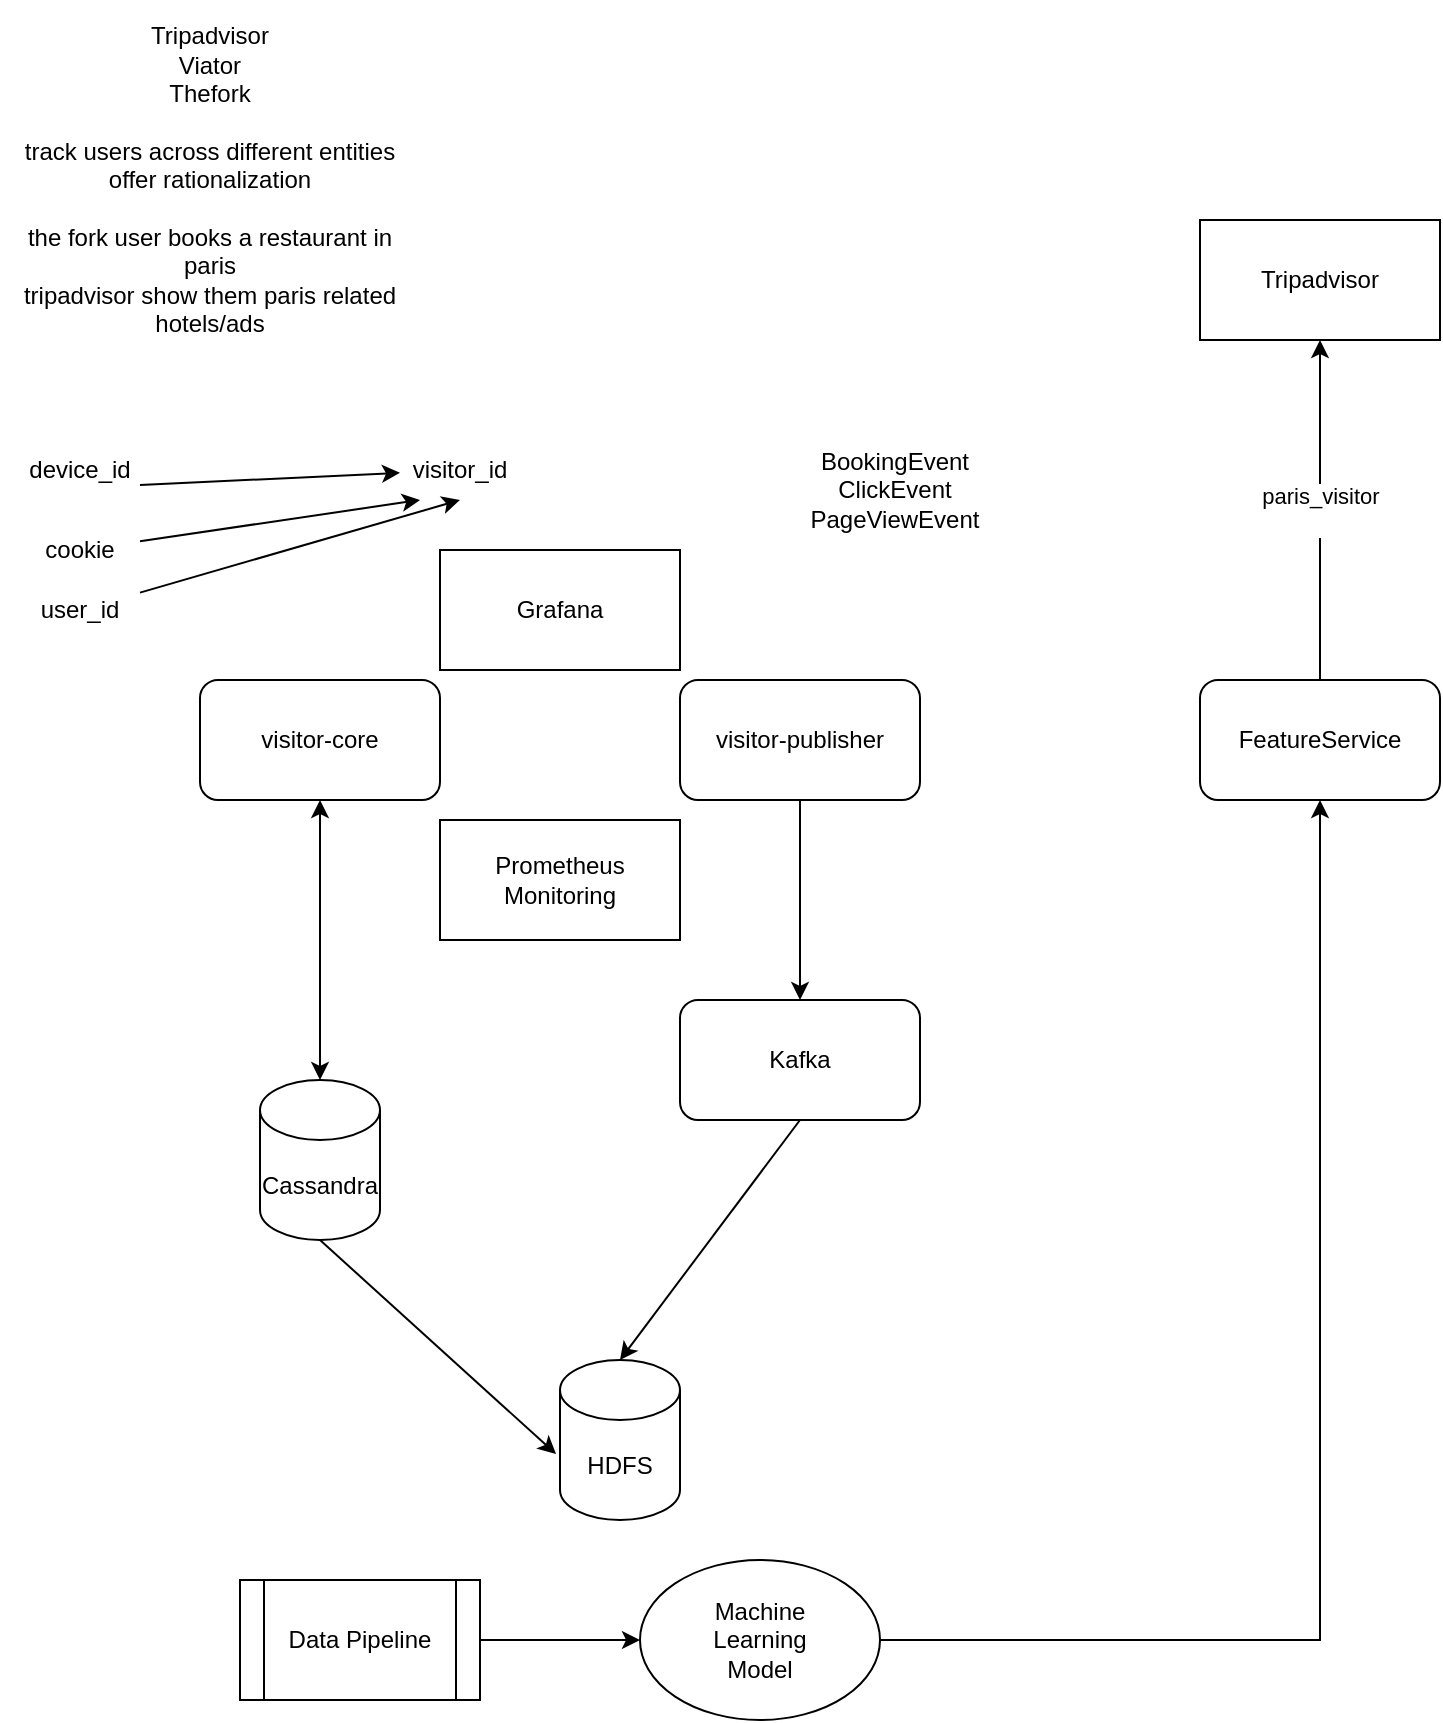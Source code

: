 <mxfile version="16.6.2" type="github" pages="2"><diagram id="MjzZF0ucZZPtLfavg_EA" name="Page-1"><mxGraphModel dx="946" dy="515" grid="1" gridSize="10" guides="1" tooltips="1" connect="1" arrows="1" fold="1" page="1" pageScale="1" pageWidth="850" pageHeight="1100" math="0" shadow="0"><root><mxCell id="0"/><mxCell id="1" parent="0"/><mxCell id="Gco76IklWusw2grz20C6-2" value="&lt;div&gt;Tripadvisor&lt;/div&gt;&lt;div&gt;Viator&lt;/div&gt;&lt;div&gt;Thefork&lt;/div&gt;&lt;div&gt;&lt;br&gt;&lt;/div&gt;&lt;div&gt;track users across different entities&lt;/div&gt;&lt;div&gt;offer rationalization&lt;/div&gt;&lt;div&gt;&lt;br&gt;&lt;/div&gt;&lt;div&gt;the fork user books a restaurant in paris&lt;/div&gt;&lt;div&gt;tripadvisor show them paris related hotels/ads&lt;br&gt;&lt;/div&gt;" style="text;html=1;strokeColor=none;fillColor=none;align=center;verticalAlign=middle;whiteSpace=wrap;rounded=0;" vertex="1" parent="1"><mxGeometry x="30" y="10" width="210" height="180" as="geometry"/></mxCell><mxCell id="Gco76IklWusw2grz20C6-3" value="visitor-core" style="rounded=1;whiteSpace=wrap;html=1;" vertex="1" parent="1"><mxGeometry x="130" y="350" width="120" height="60" as="geometry"/></mxCell><mxCell id="Gco76IklWusw2grz20C6-4" value="device_id" style="text;html=1;strokeColor=none;fillColor=none;align=center;verticalAlign=middle;whiteSpace=wrap;rounded=0;" vertex="1" parent="1"><mxGeometry x="40" y="230" width="60" height="30" as="geometry"/></mxCell><mxCell id="Gco76IklWusw2grz20C6-5" value="visitor_id" style="text;html=1;strokeColor=none;fillColor=none;align=center;verticalAlign=middle;whiteSpace=wrap;rounded=0;" vertex="1" parent="1"><mxGeometry x="230" y="230" width="60" height="30" as="geometry"/></mxCell><mxCell id="Gco76IklWusw2grz20C6-6" value="cookie" style="text;html=1;strokeColor=none;fillColor=none;align=center;verticalAlign=middle;whiteSpace=wrap;rounded=0;" vertex="1" parent="1"><mxGeometry x="40" y="270" width="60" height="30" as="geometry"/></mxCell><mxCell id="Gco76IklWusw2grz20C6-7" value="user_id" style="text;html=1;strokeColor=none;fillColor=none;align=center;verticalAlign=middle;whiteSpace=wrap;rounded=0;" vertex="1" parent="1"><mxGeometry x="40" y="300" width="60" height="30" as="geometry"/></mxCell><mxCell id="Gco76IklWusw2grz20C6-8" value="" style="endArrow=classic;html=1;rounded=0;exitX=1;exitY=0.75;exitDx=0;exitDy=0;" edge="1" parent="1" source="Gco76IklWusw2grz20C6-4" target="Gco76IklWusw2grz20C6-5"><mxGeometry width="50" height="50" relative="1" as="geometry"><mxPoint x="250" y="330" as="sourcePoint"/><mxPoint x="300" y="280" as="targetPoint"/></mxGeometry></mxCell><mxCell id="Gco76IklWusw2grz20C6-9" value="" style="endArrow=classic;html=1;rounded=0;" edge="1" parent="1" source="Gco76IklWusw2grz20C6-6"><mxGeometry width="50" height="50" relative="1" as="geometry"><mxPoint x="240" y="330" as="sourcePoint"/><mxPoint x="240" y="260" as="targetPoint"/></mxGeometry></mxCell><mxCell id="Gco76IklWusw2grz20C6-10" value="" style="endArrow=classic;html=1;rounded=0;entryX=0.5;entryY=1;entryDx=0;entryDy=0;" edge="1" parent="1" source="Gco76IklWusw2grz20C6-7" target="Gco76IklWusw2grz20C6-5"><mxGeometry width="50" height="50" relative="1" as="geometry"><mxPoint x="310" y="380" as="sourcePoint"/><mxPoint x="360" y="330" as="targetPoint"/></mxGeometry></mxCell><mxCell id="Gco76IklWusw2grz20C6-11" value="visitor-publisher" style="rounded=1;whiteSpace=wrap;html=1;" vertex="1" parent="1"><mxGeometry x="370" y="350" width="120" height="60" as="geometry"/></mxCell><mxCell id="Gco76IklWusw2grz20C6-12" value="&lt;div&gt;BookingEvent&lt;/div&gt;&lt;div&gt;ClickEvent&lt;/div&gt;&lt;div&gt;PageViewEvent&lt;br&gt;&lt;/div&gt;" style="text;html=1;strokeColor=none;fillColor=none;align=center;verticalAlign=middle;whiteSpace=wrap;rounded=0;" vertex="1" parent="1"><mxGeometry x="395" y="240" width="165" height="30" as="geometry"/></mxCell><mxCell id="Gco76IklWusw2grz20C6-13" value="Cassandra" style="shape=cylinder3;whiteSpace=wrap;html=1;boundedLbl=1;backgroundOutline=1;size=15;" vertex="1" parent="1"><mxGeometry x="160" y="550" width="60" height="80" as="geometry"/></mxCell><mxCell id="Gco76IklWusw2grz20C6-14" value="" style="endArrow=classic;startArrow=classic;html=1;rounded=0;entryX=0.5;entryY=1;entryDx=0;entryDy=0;exitX=0.5;exitY=0;exitDx=0;exitDy=0;exitPerimeter=0;" edge="1" parent="1" source="Gco76IklWusw2grz20C6-13" target="Gco76IklWusw2grz20C6-3"><mxGeometry width="50" height="50" relative="1" as="geometry"><mxPoint x="210" y="520" as="sourcePoint"/><mxPoint x="260" y="470" as="targetPoint"/></mxGeometry></mxCell><mxCell id="Gco76IklWusw2grz20C6-16" value="Kafka" style="rounded=1;whiteSpace=wrap;html=1;" vertex="1" parent="1"><mxGeometry x="370" y="510" width="120" height="60" as="geometry"/></mxCell><mxCell id="Gco76IklWusw2grz20C6-17" value="" style="endArrow=classic;html=1;rounded=0;exitX=0.5;exitY=1;exitDx=0;exitDy=0;entryX=0.5;entryY=0;entryDx=0;entryDy=0;" edge="1" parent="1" source="Gco76IklWusw2grz20C6-11" target="Gco76IklWusw2grz20C6-16"><mxGeometry width="50" height="50" relative="1" as="geometry"><mxPoint x="600" y="510" as="sourcePoint"/><mxPoint x="650" y="460" as="targetPoint"/></mxGeometry></mxCell><mxCell id="Gco76IklWusw2grz20C6-18" value="HDFS" style="shape=cylinder3;whiteSpace=wrap;html=1;boundedLbl=1;backgroundOutline=1;size=15;" vertex="1" parent="1"><mxGeometry x="310" y="690" width="60" height="80" as="geometry"/></mxCell><mxCell id="Gco76IklWusw2grz20C6-19" value="" style="endArrow=classic;html=1;rounded=0;exitX=0.5;exitY=1;exitDx=0;exitDy=0;entryX=0.5;entryY=0;entryDx=0;entryDy=0;entryPerimeter=0;" edge="1" parent="1" source="Gco76IklWusw2grz20C6-16" target="Gco76IklWusw2grz20C6-18"><mxGeometry width="50" height="50" relative="1" as="geometry"><mxPoint x="470" y="660" as="sourcePoint"/><mxPoint x="520" y="610" as="targetPoint"/></mxGeometry></mxCell><mxCell id="Gco76IklWusw2grz20C6-20" value="" style="endArrow=classic;html=1;rounded=0;exitX=0.5;exitY=1;exitDx=0;exitDy=0;exitPerimeter=0;entryX=-0.033;entryY=0.588;entryDx=0;entryDy=0;entryPerimeter=0;" edge="1" parent="1" source="Gco76IklWusw2grz20C6-13" target="Gco76IklWusw2grz20C6-18"><mxGeometry width="50" height="50" relative="1" as="geometry"><mxPoint x="170" y="730" as="sourcePoint"/><mxPoint x="220" y="680" as="targetPoint"/></mxGeometry></mxCell><mxCell id="Gco76IklWusw2grz20C6-24" style="edgeStyle=orthogonalEdgeStyle;rounded=0;orthogonalLoop=1;jettySize=auto;html=1;" edge="1" parent="1" source="Gco76IklWusw2grz20C6-21" target="Gco76IklWusw2grz20C6-22"><mxGeometry relative="1" as="geometry"/></mxCell><mxCell id="Gco76IklWusw2grz20C6-21" value="Data Pipeline" style="shape=process;whiteSpace=wrap;html=1;backgroundOutline=1;" vertex="1" parent="1"><mxGeometry x="150" y="800" width="120" height="60" as="geometry"/></mxCell><mxCell id="Gco76IklWusw2grz20C6-25" style="edgeStyle=orthogonalEdgeStyle;rounded=0;orthogonalLoop=1;jettySize=auto;html=1;" edge="1" parent="1" source="Gco76IklWusw2grz20C6-22" target="Gco76IklWusw2grz20C6-23"><mxGeometry relative="1" as="geometry"/></mxCell><mxCell id="Gco76IklWusw2grz20C6-22" value="&lt;div&gt;Machine &lt;br&gt;&lt;/div&gt;&lt;div&gt;Learning&lt;/div&gt;&lt;div&gt;Model&lt;br&gt;&lt;/div&gt;" style="ellipse;whiteSpace=wrap;html=1;" vertex="1" parent="1"><mxGeometry x="350" y="790" width="120" height="80" as="geometry"/></mxCell><mxCell id="Gco76IklWusw2grz20C6-23" value="FeatureService" style="rounded=1;whiteSpace=wrap;html=1;" vertex="1" parent="1"><mxGeometry x="630" y="350" width="120" height="60" as="geometry"/></mxCell><mxCell id="Gco76IklWusw2grz20C6-26" value="Tripadvisor" style="rounded=0;whiteSpace=wrap;html=1;" vertex="1" parent="1"><mxGeometry x="630" y="120" width="120" height="60" as="geometry"/></mxCell><mxCell id="Gco76IklWusw2grz20C6-27" value="&lt;div&gt;paris_visitor&lt;/div&gt;&lt;div&gt;&lt;br&gt;&lt;/div&gt;" style="endArrow=classic;html=1;rounded=0;entryX=0.5;entryY=1;entryDx=0;entryDy=0;" edge="1" parent="1" source="Gco76IklWusw2grz20C6-23" target="Gco76IklWusw2grz20C6-26"><mxGeometry width="50" height="50" relative="1" as="geometry"><mxPoint x="680" y="280" as="sourcePoint"/><mxPoint x="730" y="230" as="targetPoint"/></mxGeometry></mxCell><mxCell id="Gco76IklWusw2grz20C6-28" value="&lt;div&gt;Prometheus&lt;/div&gt;&lt;div&gt;Monitoring&lt;br&gt;&lt;/div&gt;" style="rounded=0;whiteSpace=wrap;html=1;" vertex="1" parent="1"><mxGeometry x="250" y="420" width="120" height="60" as="geometry"/></mxCell><mxCell id="Gco76IklWusw2grz20C6-29" value="Grafana" style="rounded=0;whiteSpace=wrap;html=1;" vertex="1" parent="1"><mxGeometry x="250" y="285" width="120" height="60" as="geometry"/></mxCell></root></mxGraphModel></diagram><diagram id="qI_KxqB9NsyWhvN4n5gF" name="Page-2"><mxGraphModel dx="946" dy="515" grid="1" gridSize="10" guides="1" tooltips="1" connect="1" arrows="1" fold="1" page="1" pageScale="1" pageWidth="850" pageHeight="1100" math="0" shadow="0"><root><mxCell id="gmjbGK6PwL37CD9DNDYc-0"/><mxCell id="gmjbGK6PwL37CD9DNDYc-1" parent="gmjbGK6PwL37CD9DNDYc-0"/><mxCell id="gmjbGK6PwL37CD9DNDYc-3" value="Design a system that will receive and execute orders for buying and selling cryptocurrency. Users of the system should be able to add orders for immediate execution, schedule orders, cancel orders and should receive notifications when scheduled orders get executed.&lt;br&gt;Our system doesn’t execute the orders itself, but rather connects to multiple exchanges and picks the one which offers the best execution, based on price and latency. (Coinbase, Binanace, Gemini, ...)&lt;br&gt;" style="text;html=1;strokeColor=none;fillColor=none;spacing=5;spacingTop=-20;whiteSpace=wrap;overflow=hidden;rounded=0;" vertex="1" parent="gmjbGK6PwL37CD9DNDYc-1"><mxGeometry x="10" y="20" width="260" height="200" as="geometry"/></mxCell><mxCell id="gmjbGK6PwL37CD9DNDYc-4" value="&lt;div&gt;Client API for Orders&lt;/div&gt;&lt;div&gt;&lt;br&gt;&lt;/div&gt;&lt;div&gt;POST /orders/&lt;/div&gt;&lt;div&gt;GET /orders/&lt;br&gt;&lt;/div&gt;&lt;div&gt;GER /orders/order_id&lt;br&gt;&lt;/div&gt;&lt;div&gt;DELETE /orders/order_id&lt;br&gt;&lt;/div&gt;" style="text;html=1;strokeColor=none;fillColor=none;align=center;verticalAlign=middle;whiteSpace=wrap;rounded=0;" vertex="1" parent="gmjbGK6PwL37CD9DNDYc-1"><mxGeometry x="35" y="250" width="195" height="130" as="geometry"/></mxCell><mxCell id="gmjbGK6PwL37CD9DNDYc-5" value="Service for exchanges to pick one" style="text;html=1;strokeColor=none;fillColor=none;align=center;verticalAlign=middle;whiteSpace=wrap;rounded=0;" vertex="1" parent="gmjbGK6PwL37CD9DNDYc-1"><mxGeometry x="50" y="420" width="130" height="50" as="geometry"/></mxCell><mxCell id="gmjbGK6PwL37CD9DNDYc-6" value="Notification Service" style="rounded=1;whiteSpace=wrap;html=1;" vertex="1" parent="gmjbGK6PwL37CD9DNDYc-1"><mxGeometry x="450" y="630" width="120" height="60" as="geometry"/></mxCell><mxCell id="gmjbGK6PwL37CD9DNDYc-7" value="&lt;div&gt;Order&lt;/div&gt;&lt;div&gt;order_id&lt;/div&gt;&lt;div&gt;status&lt;br&gt;&lt;/div&gt;&lt;div&gt;amount&lt;br&gt;&lt;/div&gt;&lt;div&gt;quote()&lt;br&gt;&lt;/div&gt;&lt;div&gt;order_type&lt;/div&gt;&lt;div&gt;exercise_at&lt;br&gt;&lt;/div&gt;&lt;div&gt;created_at&lt;/div&gt;&lt;div&gt;updated_at&lt;br&gt;&lt;/div&gt;exchange_id" style="text;html=1;strokeColor=none;fillColor=none;align=center;verticalAlign=middle;whiteSpace=wrap;rounded=0;" vertex="1" parent="gmjbGK6PwL37CD9DNDYc-1"><mxGeometry x="340" y="20" width="130" height="170" as="geometry"/></mxCell><mxCell id="gmjbGK6PwL37CD9DNDYc-12" style="edgeStyle=orthogonalEdgeStyle;rounded=0;orthogonalLoop=1;jettySize=auto;html=1;" edge="1" parent="gmjbGK6PwL37CD9DNDYc-1" source="gmjbGK6PwL37CD9DNDYc-8" target="gmjbGK6PwL37CD9DNDYc-9"><mxGeometry relative="1" as="geometry"/></mxCell><mxCell id="gmjbGK6PwL37CD9DNDYc-8" value="Client" style="shape=umlActor;verticalLabelPosition=bottom;verticalAlign=top;html=1;outlineConnect=0;" vertex="1" parent="gmjbGK6PwL37CD9DNDYc-1"><mxGeometry x="310" y="310" width="30" height="60" as="geometry"/></mxCell><mxCell id="gmjbGK6PwL37CD9DNDYc-15" style="edgeStyle=orthogonalEdgeStyle;rounded=0;orthogonalLoop=1;jettySize=auto;html=1;" edge="1" parent="gmjbGK6PwL37CD9DNDYc-1" source="gmjbGK6PwL37CD9DNDYc-9" target="gmjbGK6PwL37CD9DNDYc-14"><mxGeometry relative="1" as="geometry"/></mxCell><mxCell id="gmjbGK6PwL37CD9DNDYc-16" value="" style="edgeStyle=orthogonalEdgeStyle;rounded=0;orthogonalLoop=1;jettySize=auto;html=1;" edge="1" parent="gmjbGK6PwL37CD9DNDYc-1" source="gmjbGK6PwL37CD9DNDYc-9" target="gmjbGK6PwL37CD9DNDYc-13"><mxGeometry relative="1" as="geometry"/></mxCell><mxCell id="gmjbGK6PwL37CD9DNDYc-9" value="&lt;div&gt;Order&lt;/div&gt;&lt;div&gt;Service&lt;br&gt;&lt;/div&gt;" style="rounded=1;whiteSpace=wrap;html=1;" vertex="1" parent="gmjbGK6PwL37CD9DNDYc-1"><mxGeometry x="470" y="310" width="120" height="60" as="geometry"/></mxCell><mxCell id="gmjbGK6PwL37CD9DNDYc-10" value="&lt;div&gt;Exchange Finder&lt;br&gt;&lt;/div&gt;&lt;div&gt;Service&lt;br&gt;&lt;/div&gt;" style="rounded=1;whiteSpace=wrap;html=1;" vertex="1" parent="gmjbGK6PwL37CD9DNDYc-1"><mxGeometry x="1060" y="240" width="120" height="60" as="geometry"/></mxCell><mxCell id="gmjbGK6PwL37CD9DNDYc-27" style="edgeStyle=orthogonalEdgeStyle;rounded=0;orthogonalLoop=1;jettySize=auto;html=1;" edge="1" parent="gmjbGK6PwL37CD9DNDYc-1" source="gmjbGK6PwL37CD9DNDYc-11" target="gmjbGK6PwL37CD9DNDYc-25"><mxGeometry relative="1" as="geometry"/></mxCell><mxCell id="gmjbGK6PwL37CD9DNDYc-11" value="&lt;div&gt;Exchange Integration&lt;/div&gt;&lt;div&gt;Service&lt;br&gt;&lt;/div&gt;" style="rounded=1;whiteSpace=wrap;html=1;" vertex="1" parent="gmjbGK6PwL37CD9DNDYc-1"><mxGeometry x="1060" y="360" width="120" height="60" as="geometry"/></mxCell><mxCell id="gmjbGK6PwL37CD9DNDYc-18" value="" style="edgeStyle=orthogonalEdgeStyle;rounded=0;orthogonalLoop=1;jettySize=auto;html=1;" edge="1" parent="gmjbGK6PwL37CD9DNDYc-1" source="gmjbGK6PwL37CD9DNDYc-13" target="gmjbGK6PwL37CD9DNDYc-17"><mxGeometry relative="1" as="geometry"/></mxCell><mxCell id="gmjbGK6PwL37CD9DNDYc-28" style="edgeStyle=orthogonalEdgeStyle;rounded=0;orthogonalLoop=1;jettySize=auto;html=1;entryX=0;entryY=0.5;entryDx=0;entryDy=0;" edge="1" parent="gmjbGK6PwL37CD9DNDYc-1" source="gmjbGK6PwL37CD9DNDYc-13" target="gmjbGK6PwL37CD9DNDYc-6"><mxGeometry relative="1" as="geometry"><Array as="points"><mxPoint x="430" y="450"/><mxPoint x="430" y="660"/></Array></mxGeometry></mxCell><mxCell id="gmjbGK6PwL37CD9DNDYc-13" value="" style="shape=cylinder3;whiteSpace=wrap;html=1;boundedLbl=1;backgroundOutline=1;size=15;" vertex="1" parent="gmjbGK6PwL37CD9DNDYc-1"><mxGeometry x="500" y="440" width="60" height="80" as="geometry"/></mxCell><mxCell id="gmjbGK6PwL37CD9DNDYc-21" value="" style="edgeStyle=orthogonalEdgeStyle;rounded=0;orthogonalLoop=1;jettySize=auto;html=1;" edge="1" parent="gmjbGK6PwL37CD9DNDYc-1" source="gmjbGK6PwL37CD9DNDYc-14" target="gmjbGK6PwL37CD9DNDYc-20"><mxGeometry relative="1" as="geometry"/></mxCell><mxCell id="gmjbGK6PwL37CD9DNDYc-14" value="queue" style="rounded=0;whiteSpace=wrap;html=1;" vertex="1" parent="gmjbGK6PwL37CD9DNDYc-1"><mxGeometry x="680" y="322.5" width="120" height="35" as="geometry"/></mxCell><mxCell id="gmjbGK6PwL37CD9DNDYc-19" value="" style="edgeStyle=orthogonalEdgeStyle;rounded=0;orthogonalLoop=1;jettySize=auto;html=1;entryX=0;entryY=0.5;entryDx=0;entryDy=0;" edge="1" parent="gmjbGK6PwL37CD9DNDYc-1" source="gmjbGK6PwL37CD9DNDYc-17" target="gmjbGK6PwL37CD9DNDYc-14"><mxGeometry relative="1" as="geometry"/></mxCell><mxCell id="gmjbGK6PwL37CD9DNDYc-17" value="&lt;div&gt;Scheduled&lt;/div&gt;&lt;div&gt;Order&lt;/div&gt;&lt;div&gt;Service&lt;br&gt;&lt;/div&gt;" style="rounded=1;whiteSpace=wrap;html=1;" vertex="1" parent="gmjbGK6PwL37CD9DNDYc-1"><mxGeometry x="600" y="450" width="120" height="60" as="geometry"/></mxCell><mxCell id="gmjbGK6PwL37CD9DNDYc-22" style="edgeStyle=orthogonalEdgeStyle;rounded=0;orthogonalLoop=1;jettySize=auto;html=1;entryX=0;entryY=0.5;entryDx=0;entryDy=0;" edge="1" parent="gmjbGK6PwL37CD9DNDYc-1" source="gmjbGK6PwL37CD9DNDYc-20" target="gmjbGK6PwL37CD9DNDYc-10"><mxGeometry relative="1" as="geometry"/></mxCell><mxCell id="gmjbGK6PwL37CD9DNDYc-23" style="edgeStyle=orthogonalEdgeStyle;rounded=0;orthogonalLoop=1;jettySize=auto;html=1;" edge="1" parent="gmjbGK6PwL37CD9DNDYc-1" source="gmjbGK6PwL37CD9DNDYc-20" target="gmjbGK6PwL37CD9DNDYc-11"><mxGeometry relative="1" as="geometry"/></mxCell><mxCell id="gmjbGK6PwL37CD9DNDYc-20" value="&lt;div&gt;Order&lt;/div&gt;&lt;div&gt;Worker&lt;br&gt;&lt;/div&gt;" style="rounded=1;whiteSpace=wrap;html=1;" vertex="1" parent="gmjbGK6PwL37CD9DNDYc-1"><mxGeometry x="860" y="310" width="120" height="60" as="geometry"/></mxCell><mxCell id="gmjbGK6PwL37CD9DNDYc-24" value="" style="endArrow=classic;html=1;rounded=0;exitX=0.5;exitY=1;exitDx=0;exitDy=0;entryX=0.5;entryY=1;entryDx=0;entryDy=0;entryPerimeter=0;" edge="1" parent="gmjbGK6PwL37CD9DNDYc-1" source="gmjbGK6PwL37CD9DNDYc-20" target="gmjbGK6PwL37CD9DNDYc-13"><mxGeometry width="50" height="50" relative="1" as="geometry"><mxPoint x="960" y="510" as="sourcePoint"/><mxPoint x="930" y="570" as="targetPoint"/><Array as="points"><mxPoint x="920" y="560"/><mxPoint x="530" y="560"/></Array></mxGeometry></mxCell><mxCell id="gmjbGK6PwL37CD9DNDYc-25" value="&lt;div&gt;Order&lt;/div&gt;&lt;div&gt;Status&lt;/div&gt;&lt;div&gt;Worker&lt;br&gt;&lt;/div&gt;" style="rounded=1;whiteSpace=wrap;html=1;" vertex="1" parent="gmjbGK6PwL37CD9DNDYc-1"><mxGeometry x="990" y="550" width="120" height="60" as="geometry"/></mxCell><mxCell id="gmjbGK6PwL37CD9DNDYc-26" value="" style="endArrow=classic;html=1;rounded=0;exitX=0;exitY=0.5;exitDx=0;exitDy=0;exitPerimeter=0;entryX=0;entryY=0.75;entryDx=0;entryDy=0;" edge="1" parent="gmjbGK6PwL37CD9DNDYc-1" source="gmjbGK6PwL37CD9DNDYc-13" target="gmjbGK6PwL37CD9DNDYc-25"><mxGeometry width="50" height="50" relative="1" as="geometry"><mxPoint x="420" y="650" as="sourcePoint"/><mxPoint x="470" y="600" as="targetPoint"/><Array as="points"><mxPoint x="450" y="480"/><mxPoint x="450" y="600"/></Array></mxGeometry></mxCell></root></mxGraphModel></diagram></mxfile>
